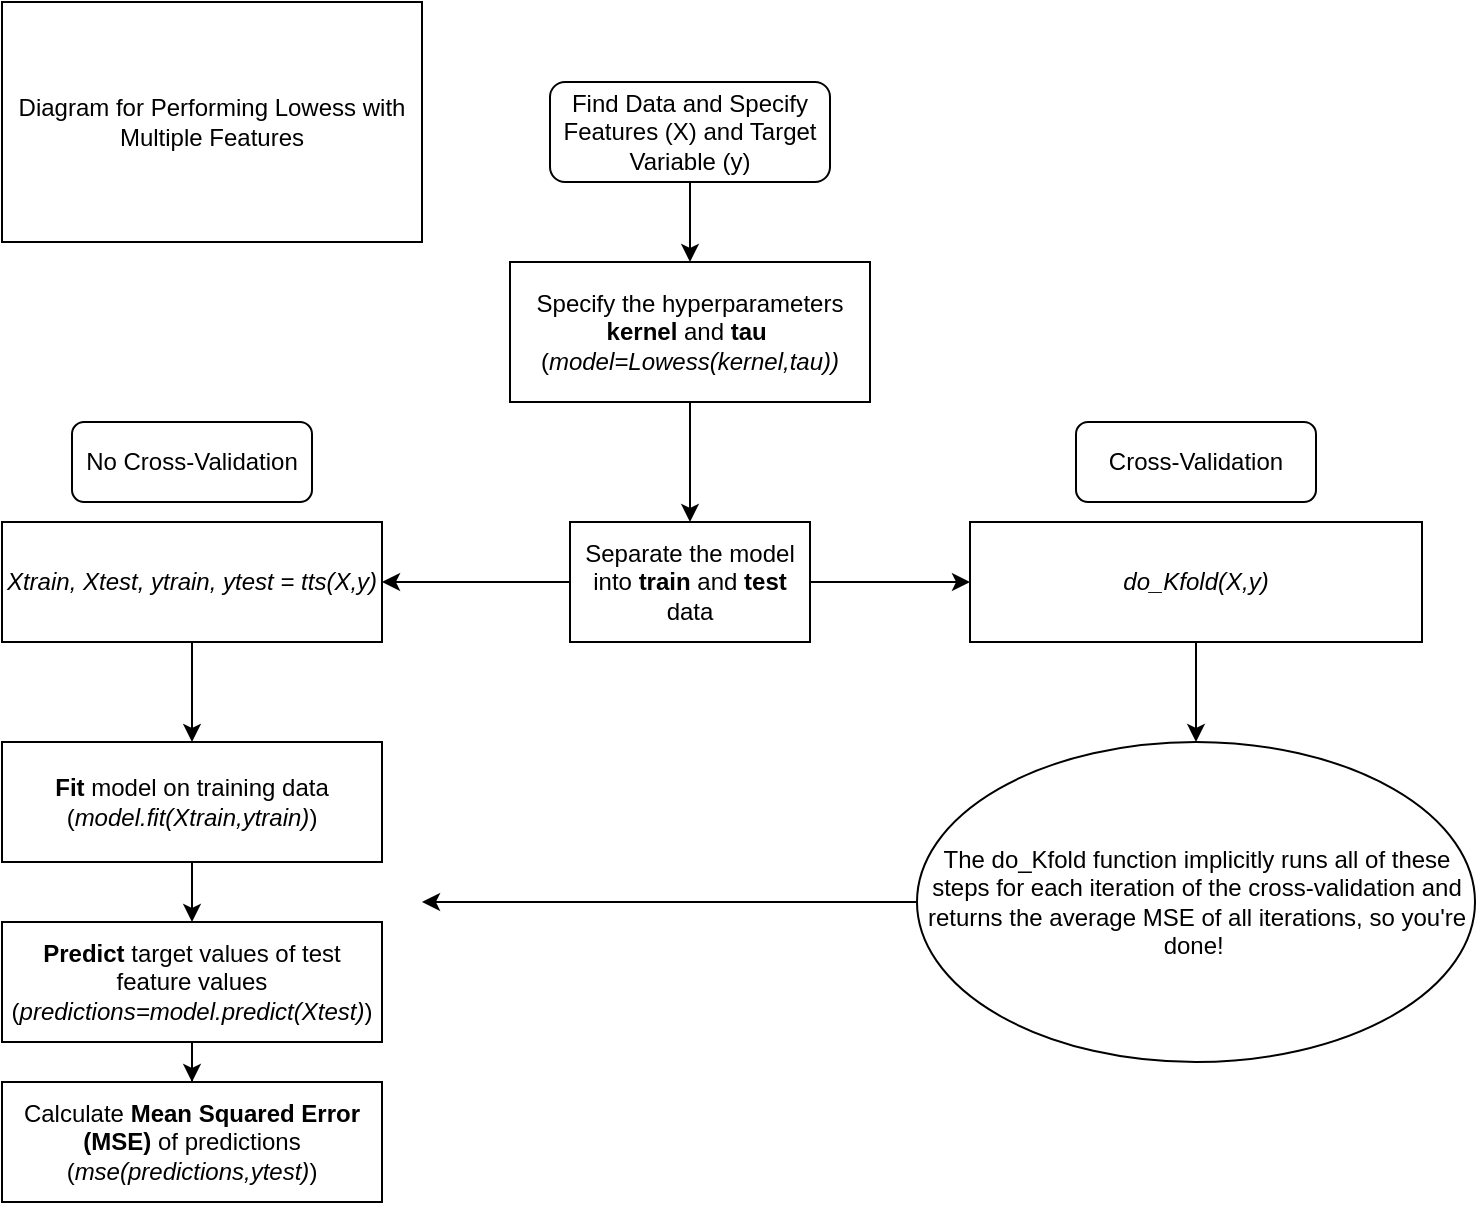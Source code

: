 <mxfile version="24.7.12">
  <diagram id="C5RBs43oDa-KdzZeNtuy" name="Page-1">
    <mxGraphModel dx="1025" dy="650" grid="1" gridSize="10" guides="1" tooltips="1" connect="1" arrows="1" fold="1" page="1" pageScale="1" pageWidth="827" pageHeight="1169" math="0" shadow="0">
      <root>
        <mxCell id="WIyWlLk6GJQsqaUBKTNV-0" />
        <mxCell id="WIyWlLk6GJQsqaUBKTNV-1" parent="WIyWlLk6GJQsqaUBKTNV-0" />
        <mxCell id="rzwKQrilAwkcrNIspmXl-10" value="" style="edgeStyle=orthogonalEdgeStyle;rounded=0;orthogonalLoop=1;jettySize=auto;html=1;" edge="1" parent="WIyWlLk6GJQsqaUBKTNV-1" source="WIyWlLk6GJQsqaUBKTNV-3" target="rzwKQrilAwkcrNIspmXl-2">
          <mxGeometry relative="1" as="geometry" />
        </mxCell>
        <mxCell id="WIyWlLk6GJQsqaUBKTNV-3" value="Find Data and Specify Features (X) and Target Variable (y)" style="rounded=1;whiteSpace=wrap;html=1;fontSize=12;glass=0;strokeWidth=1;shadow=0;" parent="WIyWlLk6GJQsqaUBKTNV-1" vertex="1">
          <mxGeometry x="344" y="70" width="140" height="50" as="geometry" />
        </mxCell>
        <mxCell id="rzwKQrilAwkcrNIspmXl-0" value="Diagram for Performing Lowess with Multiple Features" style="rounded=0;whiteSpace=wrap;html=1;" vertex="1" parent="WIyWlLk6GJQsqaUBKTNV-1">
          <mxGeometry x="70" y="30" width="210" height="120" as="geometry" />
        </mxCell>
        <mxCell id="rzwKQrilAwkcrNIspmXl-11" value="" style="edgeStyle=orthogonalEdgeStyle;rounded=0;orthogonalLoop=1;jettySize=auto;html=1;" edge="1" parent="WIyWlLk6GJQsqaUBKTNV-1" source="rzwKQrilAwkcrNIspmXl-2" target="rzwKQrilAwkcrNIspmXl-6">
          <mxGeometry relative="1" as="geometry" />
        </mxCell>
        <mxCell id="rzwKQrilAwkcrNIspmXl-2" value="Specify the hyperparameters &lt;b&gt;kernel &lt;/b&gt;and &lt;b&gt;tau&lt;/b&gt;&amp;nbsp;&lt;div&gt;(&lt;i&gt;model=Lowess(kernel,tau))&lt;/i&gt;&lt;/div&gt;" style="rounded=0;whiteSpace=wrap;html=1;" vertex="1" parent="WIyWlLk6GJQsqaUBKTNV-1">
          <mxGeometry x="324" y="160" width="180" height="70" as="geometry" />
        </mxCell>
        <mxCell id="rzwKQrilAwkcrNIspmXl-13" value="" style="edgeStyle=orthogonalEdgeStyle;rounded=0;orthogonalLoop=1;jettySize=auto;html=1;" edge="1" parent="WIyWlLk6GJQsqaUBKTNV-1" source="rzwKQrilAwkcrNIspmXl-6" target="rzwKQrilAwkcrNIspmXl-12">
          <mxGeometry relative="1" as="geometry" />
        </mxCell>
        <mxCell id="rzwKQrilAwkcrNIspmXl-6" value="Separate the model into &lt;b&gt;train&lt;/b&gt; and&lt;b&gt; test &lt;/b&gt;data" style="rounded=0;whiteSpace=wrap;html=1;" vertex="1" parent="WIyWlLk6GJQsqaUBKTNV-1">
          <mxGeometry x="354" y="290" width="120" height="60" as="geometry" />
        </mxCell>
        <mxCell id="rzwKQrilAwkcrNIspmXl-20" value="" style="edgeStyle=orthogonalEdgeStyle;rounded=0;orthogonalLoop=1;jettySize=auto;html=1;" edge="1" parent="WIyWlLk6GJQsqaUBKTNV-1" source="rzwKQrilAwkcrNIspmXl-9" target="rzwKQrilAwkcrNIspmXl-19">
          <mxGeometry relative="1" as="geometry" />
        </mxCell>
        <mxCell id="rzwKQrilAwkcrNIspmXl-9" value="&lt;b&gt;Fit &lt;/b&gt;model on training data (&lt;i&gt;model.fit(Xtrain,ytrain)&lt;/i&gt;)" style="rounded=0;whiteSpace=wrap;html=1;" vertex="1" parent="WIyWlLk6GJQsqaUBKTNV-1">
          <mxGeometry x="70" y="400" width="190" height="60" as="geometry" />
        </mxCell>
        <mxCell id="rzwKQrilAwkcrNIspmXl-25" value="" style="edgeStyle=orthogonalEdgeStyle;rounded=0;orthogonalLoop=1;jettySize=auto;html=1;" edge="1" parent="WIyWlLk6GJQsqaUBKTNV-1" source="rzwKQrilAwkcrNIspmXl-12" target="rzwKQrilAwkcrNIspmXl-23">
          <mxGeometry relative="1" as="geometry" />
        </mxCell>
        <mxCell id="rzwKQrilAwkcrNIspmXl-12" value="&lt;i&gt;do_Kfold(X,y)&lt;/i&gt;" style="rounded=0;whiteSpace=wrap;html=1;" vertex="1" parent="WIyWlLk6GJQsqaUBKTNV-1">
          <mxGeometry x="554" y="290" width="226" height="60" as="geometry" />
        </mxCell>
        <mxCell id="rzwKQrilAwkcrNIspmXl-15" value="" style="edgeStyle=orthogonalEdgeStyle;rounded=0;orthogonalLoop=1;jettySize=auto;html=1;" edge="1" parent="WIyWlLk6GJQsqaUBKTNV-1" source="rzwKQrilAwkcrNIspmXl-6" target="rzwKQrilAwkcrNIspmXl-14">
          <mxGeometry relative="1" as="geometry">
            <mxPoint x="354" y="320" as="sourcePoint" />
            <mxPoint x="210" y="320" as="targetPoint" />
          </mxGeometry>
        </mxCell>
        <mxCell id="rzwKQrilAwkcrNIspmXl-18" value="" style="edgeStyle=orthogonalEdgeStyle;rounded=0;orthogonalLoop=1;jettySize=auto;html=1;" edge="1" parent="WIyWlLk6GJQsqaUBKTNV-1" source="rzwKQrilAwkcrNIspmXl-14" target="rzwKQrilAwkcrNIspmXl-9">
          <mxGeometry relative="1" as="geometry" />
        </mxCell>
        <mxCell id="rzwKQrilAwkcrNIspmXl-14" value="&lt;i&gt;Xtrain, Xtest, ytrain, ytest = tts(X,y)&lt;/i&gt;" style="rounded=0;whiteSpace=wrap;html=1;" vertex="1" parent="WIyWlLk6GJQsqaUBKTNV-1">
          <mxGeometry x="70" y="290" width="190" height="60" as="geometry" />
        </mxCell>
        <mxCell id="rzwKQrilAwkcrNIspmXl-16" value="No Cross-Validation" style="rounded=1;whiteSpace=wrap;html=1;" vertex="1" parent="WIyWlLk6GJQsqaUBKTNV-1">
          <mxGeometry x="105" y="240" width="120" height="40" as="geometry" />
        </mxCell>
        <mxCell id="rzwKQrilAwkcrNIspmXl-17" value="Cross-Validation" style="rounded=1;whiteSpace=wrap;html=1;" vertex="1" parent="WIyWlLk6GJQsqaUBKTNV-1">
          <mxGeometry x="607" y="240" width="120" height="40" as="geometry" />
        </mxCell>
        <mxCell id="rzwKQrilAwkcrNIspmXl-22" value="" style="edgeStyle=orthogonalEdgeStyle;rounded=0;orthogonalLoop=1;jettySize=auto;html=1;" edge="1" parent="WIyWlLk6GJQsqaUBKTNV-1" source="rzwKQrilAwkcrNIspmXl-19" target="rzwKQrilAwkcrNIspmXl-21">
          <mxGeometry relative="1" as="geometry" />
        </mxCell>
        <mxCell id="rzwKQrilAwkcrNIspmXl-19" value="&lt;b&gt;Predict &lt;/b&gt;target values of test feature values (&lt;i&gt;predictions=model.predict(Xtest)&lt;/i&gt;)" style="rounded=0;whiteSpace=wrap;html=1;" vertex="1" parent="WIyWlLk6GJQsqaUBKTNV-1">
          <mxGeometry x="70" y="490" width="190" height="60" as="geometry" />
        </mxCell>
        <mxCell id="rzwKQrilAwkcrNIspmXl-21" value="Calculate &lt;b&gt;Mean Squared Error (MSE)&lt;/b&gt; of predictions (&lt;i&gt;mse(predictions,ytest)&lt;/i&gt;)" style="rounded=0;whiteSpace=wrap;html=1;" vertex="1" parent="WIyWlLk6GJQsqaUBKTNV-1">
          <mxGeometry x="70" y="570" width="190" height="60" as="geometry" />
        </mxCell>
        <mxCell id="rzwKQrilAwkcrNIspmXl-24" style="edgeStyle=orthogonalEdgeStyle;rounded=0;orthogonalLoop=1;jettySize=auto;html=1;exitX=0;exitY=0.5;exitDx=0;exitDy=0;" edge="1" parent="WIyWlLk6GJQsqaUBKTNV-1" source="rzwKQrilAwkcrNIspmXl-23">
          <mxGeometry relative="1" as="geometry">
            <mxPoint x="280" y="480" as="targetPoint" />
          </mxGeometry>
        </mxCell>
        <mxCell id="rzwKQrilAwkcrNIspmXl-23" value="The do_Kfold function implicitly runs all of these steps for each iteration of the cross-validation and returns the average MSE of all iterations, so you&#39;re done!&amp;nbsp;" style="ellipse;whiteSpace=wrap;html=1;" vertex="1" parent="WIyWlLk6GJQsqaUBKTNV-1">
          <mxGeometry x="527.5" y="400" width="279" height="160" as="geometry" />
        </mxCell>
      </root>
    </mxGraphModel>
  </diagram>
</mxfile>
